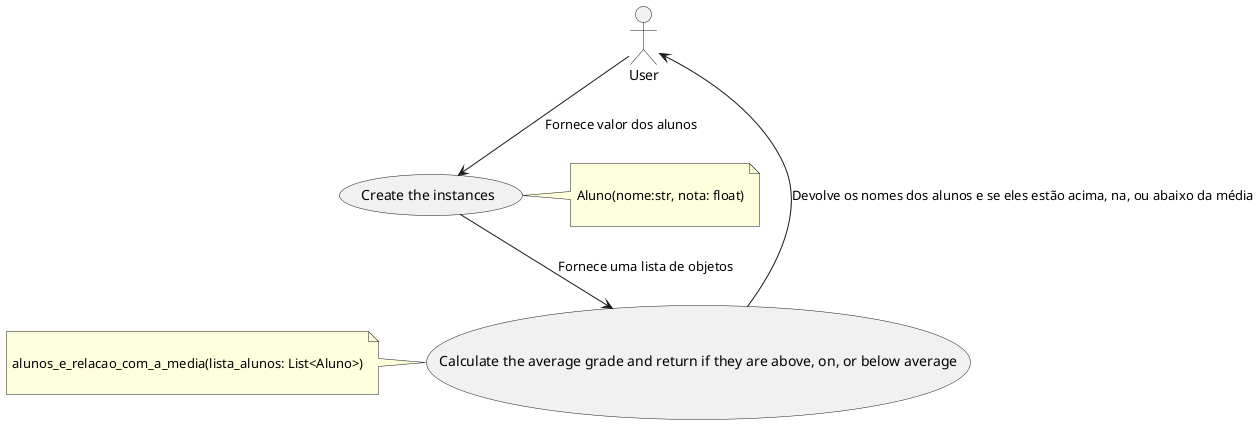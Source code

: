 @startuml caso_de_uso
:User: --> (Object): Fornece valor dos alunos
"Create the instances" as (Object)



note right of (Object)

Aluno(nome:str, nota: float)

endnote

(Object) --> (alunos_e_relacao_com_a_media): Fornece uma lista de objetos

(alunos_e_relacao_com_a_media) -left-> :User:: Devolve os nomes dos alunos e se eles estão acima, na, ou abaixo da média
"Calculate the average grade and return if they are above, on, or below average" as (alunos_e_relacao_com_a_media)

note left of (alunos_e_relacao_com_a_media)

alunos_e_relacao_com_a_media(lista_alunos: List<Aluno>)

endnote

@enduml


@startuml diagrama_de_classe

class Aluno {
    + nome: str
    + nota: float

    relacao_com_a_media() -> str

}

class alunos_abaixo_da_media {
    + alunos_abaixo_da_media(list_alunos: List<Aluno>)
}

@enduml 